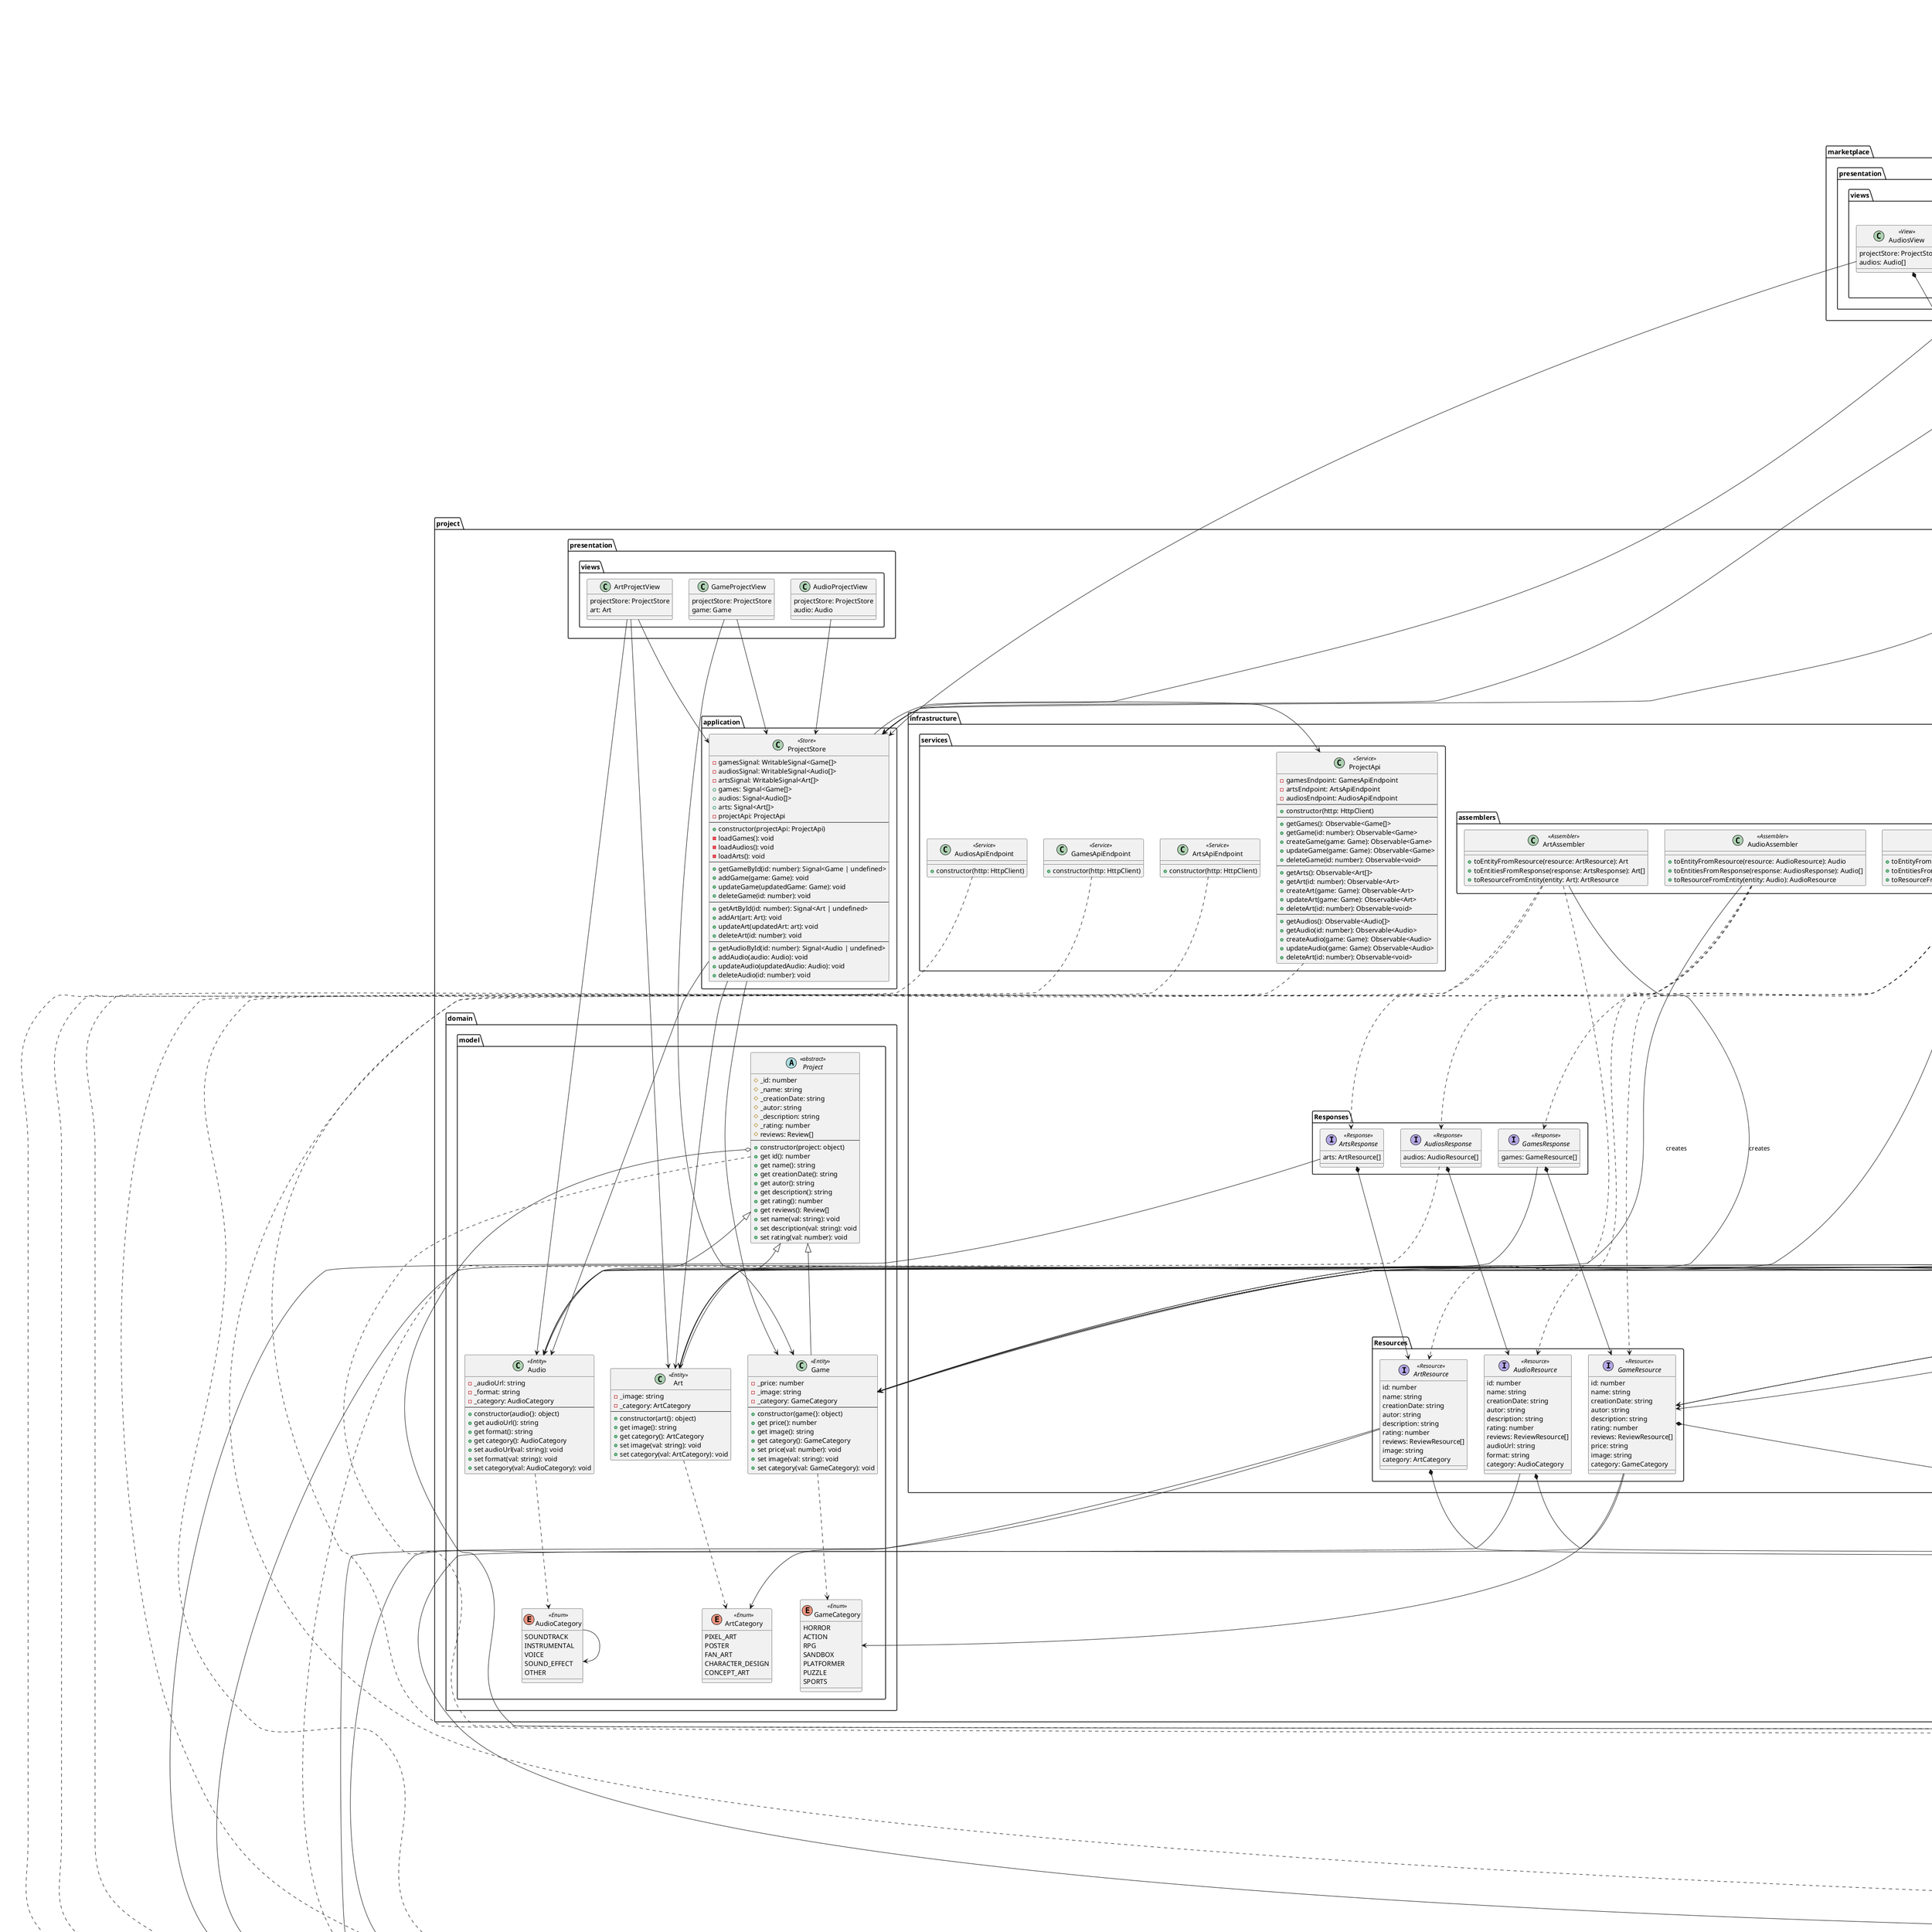 @startuml

package project.domain.model{
    enum GameCategory<<Enum>>{
        HORROR
        ACTION
        RPG
        SANDBOX
        PLATFORMER
        PUZZLE
        SPORTS
    }
    enum ArtCategory<<Enum>>{
        PIXEL_ART
        POSTER
        FAN_ART
        CHARACTER_DESIGN
        CONCEPT_ART
    }
    enum AudioCategory<<Enum>>{
        SOUNDTRACK
        INSTRUMENTAL
        VOICE
        SOUND_EFFECT
        OTHER
    }
    abstract class Project <<abstract>>{
        #_id: number
        #_name: string
        #_creationDate: string
        #_autor: string
        #_description: string
        #_rating: number
        #reviews: Review[]
        --
        +constructor(project: object)
        +get id(): number
        +get name(): string
        +get creationDate(): string
        +get autor(): string
        +get description(): string
        +get rating(): number
        +get reviews(): Review[]
        +set name(val: string): void
        +set description(val: string): void
        +set rating(val: number): void
    }
    class Game<<Entity>> extends Project{
        -_price: number
        -_image: string
        -_category: GameCategory
        --
        +constructor(game{}: object)
        +get price(): number
        +get image(): string
        +get category(): GameCategory
        +set price(val: number): void
        +set image(val: string): void
        +set category(val: GameCategory): void
    }

    class Art<<Entity>> extends Project{
        -_image: string
        -_category: ArtCategory
        --
        +constructor(art{}: object)
        +get image(): string
        +get category(): ArtCategory
        +set image(val: string): void
        +set category(val: ArtCategory): void
    }
    class Audio<<Entity>> extends Project{
        -_audioUrl: string
        -_format: string
        -_category: AudioCategory
        --
        +constructor(audio{}: object)
        +get audioUrl(): string
        +get format(): string
        +get category(): AudioCategory
        +set audioUrl(val: string): void
        +set format(val: string): void
        +set category(val: AudioCategory): void
    }
}

package project.infrastructure.Resources{
    interface GameResource <<Resource>>{
        id: number
        name: string
        creationDate: string
        autor: string
        description: string
        rating: number
        reviews: ReviewResource[]
        price: string
        image: string
        category: GameCategory
    }
    interface ArtResource <<Resource>>{
        id: number
        name: string
        creationDate: string
        autor: string
        description: string
        rating: number
        reviews: ReviewResource[]
        image: string
        category: ArtCategory
    }
    interface AudioResource <<Resource>>{
        id: number
        name: string
        creationDate: string
        autor: string
        description: string
         rating: number
        reviews: ReviewResource[]
        audioUrl: string
        format: string
        category: AudioCategory
    }

}

package project.infrastructure.Responses{
    interface GamesResponse <<Response>>{
        games: GameResource[]
    }
    interface ArtsResponse <<Response>>{
        arts: ArtResource[]
    }
    interface AudiosResponse <<Response>>{
        audios: AudioResource[]
    }
}

package project.infrastructure.assemblers{
    class GameAssembler <<Assembler>>{
        +toEntityFromResource(resource: GameResource): Game
        +toEntitiesFromResponse(response: GamesResponse): Game[]
        +toResourceFromEntity(entity: Game): GameResource
    }
    class ArtAssembler <<Assembler>>{
        +toEntityFromResource(resource: ArtResource): Art
        +toEntitiesFromResponse(response: ArtsResponse): Art[]
        +toResourceFromEntity(entity: Art): ArtResource
    }
    class AudioAssembler <<Assembler>>{
        +toEntityFromResource(resource: AudioResource): Audio
        +toEntitiesFromResponse(response: AudiosResponse): Audio[]
        +toResourceFromEntity(entity: Audio): AudioResource
    }
}

package project.infrastructure.services{
    class GamesApiEndpoint<<Service>>{
        +constructor(http: HttpClient)
    }
    class ArtsApiEndpoint<<Service>>{
        +constructor(http: HttpClient)
    }
    class AudiosApiEndpoint<<Service>>{
        +constructor(http: HttpClient)
    }
    class ProjectApi<<Service>>{
        -gamesEndpoint: GamesApiEndpoint
        -artsEndpoint: ArtsApiEndpoint
        -audiosEndpoint: AudiosApiEndpoint
        --
        +constructor(http: HttpClient)
        --
        +getGames(): Observable<Game[]>
        +getGame(id: number): Observable<Game>
        +createGame(game: Game): Observable<Game>
        +updateGame(game: Game): Observable<Game>
        +deleteGame(id: number): Observable<void>
        --
        +getArts(): Observable<Art[]>
        +getArt(id: number): Observable<Art>
        +createArt(game: Game): Observable<Art>
        +updateArt(game: Game): Observable<Art>
        +deleteArt(id: number): Observable<void>
        --
        +getAudios(): Observable<Audio[]>
        +getAudio(id: number): Observable<Audio>
        +createAudio(game: Game): Observable<Audio>
        +updateAudio(game: Game): Observable<Audio>
        +deleteArt(id: number): Observable<void>
    }
}

package project.application{
    class ProjectStore <<Store>>{
        -gamesSignal: WritableSignal<Game[]>
        -audiosSignal: WritableSignal<Audio[]>
        -artsSignal: WritableSignal<Art[]>
        +games: Signal<Game[]>
        +audios: Signal<Audio[]>
        +arts: Signal<Art[]>
        -projectApi: ProjectApi
        --
        +constructor(projectApi: ProjectApi)
        -loadGames(): void
        -loadAudios(): void
        -loadArts(): void
        --
        +getGameById(id: number): Signal<Game | undefined>
        +addGame(game: Game): void
        +updateGame(updatedGame: Game): void
        +deleteGame(id: number): void
        --
        +getArtById(id: number): Signal<Art | undefined>
        +addArt(art: Art): void
        +updateArt(updatedArt: art): void
        +deleteArt(id: number): void
        --
        +getAudioById(id: number): Signal<Audio | undefined>
        +addAudio(audio: Audio): void
        +updateAudio(updatedAudio: Audio): void
        +deleteAudio(id: number): void
    }
}

package "project.presentation.views"{
    class GameProjectView{
        projectStore: ProjectStore
        game: Game
    }
    class ArtProjectView{
        projectStore: ProjectStore
        art: Art
    }
    class AudioProjectView{
        projectStore: ProjectStore
        audio: Audio
    }
}


'********************************************************************************************'
'********************************************************************************************'
'********************************************************************************************'


package marketplace.presentation.components{
    class GameItem <<Component>>{
        game: Game(input)
    }
    class ArtItem <<Component>>{
        art: Art(input)
    }
    class AudioItem <<Component>>{
        audio: Audio(input)
    }
    class DeveloperItem <<Component>>{
        developer: Profile(input)
    }
}

package "marketplace.presentation.views"{
    class Home <<View>>{
        projectStore: ProjectStore
        profileStore: ProfileStore
        games: Game[]
        arts: Art[]
        audios: Audio[]
        developers: Profile[]
    }
    class GamesView <<View>>{
        projectStore: ProjectStore
        games: Game[]
    }
    class ArtsView <<View>>{
         projectStore: ProjectStore
         arts: Art[]
    }
    class AudiosView<<View>>{
          projectStore: ProjectStore
          audios: Audio[]
    }
    class DevelopersView<<View>>{
        profileStore: ProfileStore
        developers: Profile[]
    }
}

'********************************************************************************************'
'********************************************************************************************'
'********************************************************************************************'

package profile.domain.model{

    class Portfolio <<Aggregate>>{
        -_id: number
        -_creationDate: string
        -_games: Game[]
        --
        +constructor(portfolio{}: object)
        +get id(): number
        +get creationDate(): string
        +get games(): Game[]
        +set games(val: Game[]): void
    }

    class GroupProject <<Aggregate>>{
        -_id: number
        -_memberIds: number[]
        -_game: Game
        --
        constructor(groupProject{}: object)
        +get id(): number
        +get memberIds(): number[]
        +get game(): Game
    }

    class Profile <<Aggregate root>>{
        -_id: number
        -_description: string
        -_creationDate: string
        -_image: string
        -_account: Account
        -_portfolio: Portfolio
        -_groupProjectIds: number[]
        --
        +constructor(profile{}: object)
        +get id(): number
        +get description(): string
        +get creationDate(): string
        +get image(): string
        +get account(): Account
        +get portfolio(): Portfolio
        +get groupProjectIds(): number[]
        +set description(val: string): void
        +set creationDate(val: string): void
        +set image(val: string): void
        +set portfolio(val: Portfolio): void
    }
}

package profile.infrastructure.resources{
    interface PortfolioResource <<Resource>>{
        id: number
        creationDate: string
        games: GameResource[]
    }
    interface GroupProjectResource <<Resource>>{
        id: number
        memberIds: number[]
        game: GameResource
    }
    interface ProfileResource <<Resource>>{
        id: number
        description: string
        creationDate: string
        image: string
        account: AccountResource
        portfolio: PortfolioResource
        projectIds: number[]
    }
}

package profile.infrastructure.responses{
    interface PortfoliosResponse <<Response>>{
        portfolios: PortfolioResource[]
    }
    interface GroupProjectsResponse <<Response>>{
        projects: ProjectResource[]
    }
    interface ProfilesResponse <<Response>>{
        profiles: ProfileResource[]
    }
}

package profile.infrastructure.assemblers{
    class PortfolioAssembler <<Assembler>>{
        +toEntityFromResource(resource: PortfolioResource): Portfolio
        +toEntitiesFromResponse(response: PortfoliosResponse): Portfolio[]
        +toResourceFromEntity(entity: Portfolio): PortfolioResource
    }
    class GroupProjectAssembler <<Assembler>>{
        +toEntityFromResource(resource: GroupProjectResource): GroupProject
        +toEntitiesFromResponse(response: GroupProjectsResponse): GroupProject[]
        +toResourceFromEntity(entity: GroupProject): GroupProjectResource
    }
    class ProfileAssembler <<Assembler>>{
        +toEntityFromResource(resource: ProfileResource): Profile
        +toEntitiesFromResponse(response: ProfilesResponse): Profile[]
        +toResourceFromEntity(entity: Profile): ProfileResource
    }
}
package profile.infrastructure.services{
    class PortfoliosApiEndpoint <<Service>>{
        +constructor(http: HttpClient)
    }
    class GroupProjectsApiEndpoint <<Service>>{
        +constructor(http: HttpClient)
    }
    class ProfilesApiEndpoint <<Service>>{
        +constructor(http: HttpClient)
    }
    class ProfileApi <<service>>{
        -portfoliosEndpoint: PortfoliosApiEndpoint
        -groupProjectsEndpoint: GroupProjectsApiEndpoint
        -profilesEndpoint: ProfilesApiEndpoint
        --
        +constructor(http: HttpClient)
        +getPortfolios(): Observable<Portfolio[]>
        +getPortfolio(id: number): Observable<Portfolio>
        +createPortfolio(portfolio: Portfolio): Observable<Portfolio>
        +updatePortfolio(portfolio: Portfolio): Observable<Portfolio>
        +deletePortfolio(id: number): Observable<void>
        --
        +getGroupProjects(): Observable<GroupProject[]>
        +getGroupProject(id: number): Observable<GroupProject>
        +createGroupProject(project: Project): Observable<GroupProject>
        +updateGroupProject(project: Project): Observable<GroupProject>
        +deleteGroupProject(id: number): Observable<void>
        --
        +getProfiles(): Observable<Profile[]>
        +getProfile(id: number): Observable<Profile>
        +createProfile(profile: Profile): Observable<Profile>
        +updateProfile(profile: Profile): Observable<Profile>
        +deleteProfile(id: number): Observable<void>
    }
}

package profile.application{
    class ProfileStore <<Store>>{
        -portfoliosSignal: WritableSignal<Portfolio[]>
        -groupProjectsSignal: WritableSignal<GroupProject[]>
        -profilesSignal: WritableSignal<Profile[]>
        +portfolios: Signal<Portfolio[]>
        +groupProjects: Signal<GroupProject[]>
        +profiles: Signal<Profile[]>
        -profileApi: ProfileApi
        --
        +constructor(profileApi: ProfileApi)
        -loadPortfolios(): void
        -loadGroupProjects(): void
        -loadProfiles(): void
        --
        +getPortfolioById(id: number): Signal<Portfolio | undefined>
        +addPortfolio(portfolio: Portfolio): void
        +updatePortfolio(updatedPortfolio: Portfolio): void
        +deletePortfolio(id: number): void
        --
        +getGroupProjectById(id: number): Signal<GroupProject | undefined>
        +addGroupProject(groupProject: GroupProject): void
        +updateGroupProject(updatedGroupProject: GroupProject): void
        +deleteGroupProject(id: number): void
        --
        +getProfileById(id: number): Signal<Profile | undefined>
        +addProfile(profile: Profile): void
        +updateProfile(updatedProfile: Profile): void
        +deleteProfile(id: number): void
    }
}
package profile.presentation.components{
    class PortfolioItem <<Component>>{
        portfolio: Portfolio(input)
    }
    class GroupProjectItem <<Component>>{
        groupProject: GroupProject(input)
    }
}

package profile.presentation.views{
    class ProfileView <<View>>{
        profile: Profile(input)
        profileStore: ProfileStore
        portfolios: Portfolio[]
        groupProjects: GroupProject[]
    }
}

'********************************************************************************************'
'********************************************************************************************'
'********************************************************************************************'

package support.domain.model{
    class Review<<Aggregate root>>{
        -_id: number
        -_user: User
        -_comment: string
        -_rating: number
        -_creationDate: string
        --
        +constructor(review{}: object)
        +get id(): number
        +get user(): User
        +get comment(): string
        +get rating(): number
        +get creationDate(): string
    }
}
package support.infrastructure.resources{
    interface ReviewResource <<Resource>>{
        id: number
        user: UserResource
        comment: string
        rating: number
        creationDate: string
    }
}
package support.infrastructure.responses{
    interface ReviewsResponse <<Response>>{
        reviews: ReviewResource[]
    }
}
package support.infrastructure.assemblers{
    class ReviewAssembler <<Assembler>>{
        +toEntityFromResource(resource: ReviewResource): Review
        +toEntitiesFromResponse(response: ReviewsResponse): Review[]
        +toResourceFromEntity(entity: Review): ReviewResource
    }
}
package support.infrastructure.services{
    class ReviewsApiEndpoint <<Service>>{
        +constructor(http: HttpClient)
    }
    class SupportApi <<Service>>{
        -reviewsEndpoint: ReviewsApiEndpoint
        --
        +constructor(http: HttpClient)
        +getReviews(): Observable<Review[]>
        +getReview(id: number): Observable<Review>
        +createReview(review: Review): Observable<Review>
        +updateReview(review: Review): Observable<Review>
        +deleteReview(id: number): Observable<void>
    }
}
package support.application{
    class SupportStore <<Store>>{
        -reviewsSignal: WritableSignal<Review[]>
        +reviews: Signal<Review[]>
        -supportApi: SupportApi
        --
        +constructor(supportApi: SupportApi)
        -loadReviews(): void
        --
        +getReviewById(id: number): Signal<Review | undefined>
        +addReview(review: Review): void
        +updateReview(updatedReview: Review): void
        +deleteReview(id: number): void
    }
}

package support.presentation.components{
    class ReviewItem <<Component>>{
        review: Review<input>
    }
}

'********************************************************************************************'
'********************************************************************************************'
'********************************************************************************************'

package community.domain.model{
     class Answer <<Entity>>{
        -_id: number
        -_comment: string
        -_creationDate: string
        -_user: User
        --
        +constructor(answer{}: object)
        +get id(): number
        +get comment(): string
        +get creationDate(): string
        +get user(): User
     }
    class Publication <<Aggregate root>>{
        -_id: number
        -_comment: string
        -_image: string
        -_creationDate: string
        -_answers: Answer[]
        -_user: User
        --
        +constructor(publication{}: object)
        +get id(): number
        +get comment(): string
        +get image(): string
        +get creationDate(): string
        +get answers(): Answer[]
        +get user(): User
    }
}

package community.infrastructure.resources{
    interface AnswerResource <<Resource>>{
        id: number
        comment: string
        creationDate: string
        user: UserResource
    }

    interface PublicationResource <<Resource>>{
        id: number
        comment: string
        image: string
        creationDate: string
        answers: AnswerResource[]
        user: UserResource
    }
}

package community.infrastructure.responses{
    interface AnswersResponse <<Response>>{
        answers: AnswerResource[]
    }
    interface PublicationsResponse <<Response>>{
        publications: PublicationResource[]
    }
}

package community.infrastructure.assemblers{
    class AnswerAssembler <<Assembler>>{
        +toEntityFromResource(resource: AnswerResource): Answer
        +toEntitiesFromResponse(response: AnswersResponse): Answer[]
        +toResourceFromEntity(entity: Answer): AnswerResource
    }
    class PublicationAssembler <<Assembler>>{
        +toEntityFromResource(resource: PublicationResource): Publication
        +toEntitiesFromResponse(response: PublicationsResponse): Publication[]
        +toResourceFromEntity(entity: Publication): PublicationResource
    }
}

package community.infrastructure.services{
    class AnswersApiEndpoint <<Service>>{
        +constructor(http: HttpClient)

    }
    class PublicationsApiEndpoint <<Service>>{
        +constructor(http: HttpClient)
    }
    class CommunityApi <<Service>>{
        -answersEndpoint: AnswersApiEndpoint
        -publicationsEndpoint: PublicationsApiEndpoint
        --
        +constructor(http: HttpClient)
        +getAnswers(): Observable<Answer[]>
        +getAnswer(id: number): Observable<Answer>
        +createAnswer(answer: Answer): Observable<Answer>
        +updateAnswer(answer: Answer): Observable<Answer>
        +deleteAnswer(id: number): Observable<void>
        --
        +getPublications(): Observable<Publication[]>
        +getPublication(id: number): Observable<Publication>
        +createPublication(publication: Publication): Observable<Publication>
        +updatePublication(publication: Publication): Observable<Publication>
        +deletePublication(id: number): Observable<void>
    }
}

package community.application{
    class CommunityStore <<Store>>{
        -answersSignal: WritableSignal<Answer[]>
        +answers: Signal<Answer[]>
        -publicationsSignal: WritableSignal<Publication[]>
        +publications: Signal<Publication[]>
        -communityApi: CommunityApi
        --
        +constructor(communityApi: CommunityApi)
        -loadReviews(): void
        -loadPublications(): void
        --
        +getAnswerById(id: number): Signal<Answer | undefined>
        +addAnswer(answer: Answer): void
        +updateAnswer(updatedAnswer: Answer): void
        +deleteAnswer(id: number): void
        --
        +getPublicationById(id: number): Signal<Publication | undefined>
        +addPublication(publication: Publication): void
        +updatePublication(updatedPublication: Publication): void
        +deletePublication(id: number): void
    }
}

package community.presentation.components{
    class AnswerItem <<Component>>{
        answer: Answer(input)
    }
    class PublicationItem <<Component>>{
        publication: Publication(input)
    }
}

package community.presentation.views{
    class Forum<<View>>{
        communityStore: CommunityStore
        publications: Publication[]
    }
    class PublicationView <<View>>{
        communityStore: CommunityStore
        publication: Publication(input)
        answers: Answer[]
    }
}

'********************************************************************************************'
'********************************************************************************************'
'********************************************************************************************'

package iam.domain.model{
    enum AccountType <<Enumeration>>{
        PROGRAMMER
        ARTIST
        COMPOSER
        STANDARD
    }
    class User <<Entity>>{
        -_id: number
        -_name: string
        -_phoneNumber: string
        --
        +constructor(user{}: object)
        +get id(): number
        +get name(): string
        +get phoneNumber(): string
        set name(val: string): void
        set phoneNumber(val: string): void
    }
    class Account <<Aggregate root>>{
        -_id: number
        -_user: User
        -_email: string
        -_password: string
        -_isActive: boolean
        -_role: AccountType
        --
        +constructor(account{}: object)
        +get id(): number
        +get User(): User
        +get email(): string
        +get isActive(): boolean
        +get role(): AccountType
        +set user(user: User): void
        +set email(val: string): void
        +set isActive(val: boolean): void
        +set role(val: AccountType): void
    }
}

package iam.infrastructure.resources{
    interface UserResource <<Resource>>{
        id: number
        name: string
        phoneNumber: string
    }
    interface AccountResource <<Resource>>{
        id: number
        userId: number
        user: UserResource
        email: string
        password: string
        isActive: boolean
        role: AccountType
    }
}

package iam.infrastructure.responses{
    interface AccountsResponse{
        accounts: AccountResource[]
    }
    interface UsersResponse{
        uses: UserResource[]
    }
}

package iam.infrastructure.assemblers{
    class AccountAssembler <<Assembler>>{
        +toEntityFromResource(resource: AccountResource): Account
        +toEntitiesFromResponse(response: AccountsResponse): Account[]
        +toResourceFromEntity(entity: Account): AccountResource
    }
    class UserAssembler <<Assembler>>{
        +toEntityFromResource(resource: UserResource): User
        +toEntitiesFromResponse(response: UsersResponse): User[]
        +toResourceFromEntity(entity: User): UserResource
    }
}

package iam.infrastructure.services{
    class UsersApiEndPoint <<Service>>{
        +constructor(http: HttpClient)
    }

    class AccountsApiEndpoint <<Service>> {
        +constructor(http: HttpClient)
    }
    class IamApi{
        -usersEndpoint: UsersApiEndpoint
        -accountsEndpoint: AccountsApiEndpoint
        --
        +constructor(http: HttpClient)
        +getUsers(): Observable<User[]>
        +getUser(id: number): Observable<User>
        +createUser(user: User): Observable<User>
        +updateUser(user: User): Observable<User>
        +deleteUser(id: number): Observable<void>
        --
        +getAccounts(): Observable<Account[]>
        +getAccount(id: number): Observable<Account>
        +createAccount(account: Account): Observable<Account>
        +updateAccount(account: Account): Observable<Account>
        +deleteAccount(id: number): Observable<void>
    }
}

package iam.application{
    class IamStore <<Store>>{
        -usersSignal: WritableSignal<User[]>
        -accountsSignal: WritableSignal<Account[]>
        +users: Signal<User[]>
        +accounts: Signal<Account[]>
        -iamApi: IamApi
        --
        +constructor(iamApi: IamApi)
        -loadUsers(): void
        -loadAccounts(): void
        --
        +getUserById(id: number): Signal<User | undefined>
        +addUser(user: User): void
        +updateUser(updatedUser: User): void
        +deleteUser(id: number): void
        --
        +getAccountById(id: number): Signal<Account | undefined>
        +addAccount(account: Account): void
        +updateAccount(updatedAccount: Account): void
        +deleteAccount(id: number): void
    }
}


package iam.presentation.views{
    class LogInView{
        iamStore: IamStore
        user: User
        account: Account
    }
    class SignUpView{
        iamStore: IamStore
        user: User
        account: Account
    }
}

'********************************************************************************************'
'********************************************************************************************'
'********************************************************************************************'

package payment.domain.model{
    class ShoppingCart <<Aggregate root>>{
        -_id: number
        -_creationDate: string
        -_price: number
        -_game: Game
        -_profile: Profile
        --
        +constructor(invoice{}: object)
        +get id(): number
        +get creationDate(): string
        +get price(): number
        +get game(): Game
        +get profile(): Profile
    }
}
package payment.infrastructure.resources{
    interface ShoppingCartResource <<Resource>>{
        id: number
        creationDate: string
        price: number
        game: GameResource
        profile: ProfileResource
    }
}
package payment.infrastructure.responses{
    interface ShoppingCartsResponse <<Response>>{
        shoppingCarts: ShoppingCartResource[]
    }
}
package payment.infrastructure.assemblers{
    class ShoppingCartAssembler <<Assembler>>{
        +toEntityFromResource(resource: ShoppingCartResource): ShoppingCart
        +toEntitiesFromResponse(response: ShoppingCartsResponse): ShoppingCart[]
        +toResourceFromEntity(entity: ShoppingCart): ShoppingCartResource
    }
}
package payment.infrastructure.services{
    class ShoppingCartsApiEndPoint <<Service>>{
        +constructor(http: HttpClient)
    }

    class PaymentApi{
        -shoppingCartsEndpoint: ShoppingCartsApiEndpoint
        --
        +constructor(http: HttpClient)
        +getShoppingCarts(): Observable<ShoppingCart[]>
        +getShoppingCart(id: number): Observable<ShoppingCart>
        +createShoppingCart(shoppingCart: ShoppingCart): Observable<ShoppingCart>
        +updateShoppingCart(shoppingCart: ShoppingCart): Observable<ShoppingCart>
        +deleteShoppingCart(id: number): Observable<void>
    }
}
package payment.application{
    class PaymentStore <<Store>>{
        -shoppingCartsSignal: WritableSignal<ShoppingCart[]>
        +shoppingCarts: Signal<ShoppingCart[]>
        -paymentApi: PaymentApi
        --
        +constructor(paymentApi: PaymentApi)
        -loadShoppingCarts(): void
        --
        +getShoppingCartById(id: number): Signal<ShoppingCart | undefined>
        +addShoppingCart(shoppingCart: ShoppingCart): void
        +updateShoppingCart(updatedShoppingCart: ShoppingCart): void
        +deleteShoppingCart(id: number): void
    }
}
package payment.presentation.views{
    class ShoppingCartView <<View>>{
        paymentStore: PaymentStore
        shoppingCart: ShoppingCart(input)
    }
}

'********************************************************************************************'
'********************************************************************************************'
'********************************************************************************************'


package shared.domain.model{
    interface BaseEntity<<Entity>>{
        id: number
    }
}

package shared.infrastructure{
    interface BaseResponse <<Response>>
    interface BaseResource <<Response>>{
        id: number
    }
    interface BaseAssembler <<Assembler>>{
        +toEntityFromResource(resource: BaseResource): BaseEntity
        +toEntitiesFromResponse(response: BaseResponse): BaseEntity[]
        +toResourceFromEntity(entity: BaseEntity): BaseResource
    }
    class BaseApiEndpoint <<Service>>{
        #http: HttpClient
        #endpointUrl: string
        #assembler: BaseAssembler
        +constructor(http: HttpClient, endpointUrl: string, assembler: BaseAssembler)
        +getAll(): Observable<BaseEntity[]>
        +getById(id: number): Observable<BaseEntity>
        +create(entity: BaseEntity): Observable<BaseEntity>
        +update(entity: BaseEntity): Observable<BaseEntity>
        +delete(id: number): Observable<void>
    }
    class BaseApi <<Service>>
}

package shared.presentation.components{
    class LanguageSwitcher
    class Layout
}


'********************************************************************************************'
'********************************************************************************************'
'********************************************************************************************'


'------------------project connections-----------------------'

'base to real connections'
Project ..|> BaseEntity
ProjectApi ..|> BaseApi

GameResource --|> BaseResource
GamesResponse --|> BaseResponse
GameAssembler ..|> BaseAssembler
GamesApiEndpoint ..|> BaseApiEndpoint

ArtResource --|> BaseResource
ArtsResponse --|> BaseResponse
ArtAssembler ..|> BaseAssembler
ArtsApiEndpoint ..|> BaseApiEndpoint

AudioResource --|> BaseResource
AudiosResponse ..|> BaseResponse
AudioAssembler ..|> BaseAssembler
AudiosApiEndpoint ..|> BaseApiEndpoint

'domain layer'
Project o---> Review
Game ..> GameCategory
Art ..> ArtCategory
Audio ..> AudioCategory

'assembler layer'
GameAssembler ..> GameResource
GameAssembler ..> GamesResponse
GameAssembler -> Game :creates

ArtAssembler ..> ArtResource
ArtAssembler ..> ArtsResponse
ArtAssembler --> Art :creates

AudioAssembler ..> AudioResource
AudioAssembler ..> AudiosResponse
AudioAssembler --> Audio :creates

'resource layer'
GameResource --> GameCategory
GameResource *---> ReviewResource
ArtResource *---> ReviewResource
ArtResource --> ArtCategory
AudioCategory --> AudioCategory
AudioResource *---> ReviewResource

'response layer'
GamesResponse *-->  GameResource
ArtsResponse *--> ArtResource
AudiosResponse *-->  AudioResource

'application layer'
ProjectStore -> Game
ProjectStore -> Art
ProjectStore -> Audio
ProjectStore -> ProjectApi

'view layer'
GameProjectView --> ProjectStore
GameProjectView --> Game

ArtProjectView --> ProjectStore
ArtProjectView --> Art

AudioProjectView --> ProjectStore
ArtProjectView --> Audio
'--------------------------------------------------------------'




'------------------marketplace connections-----------------------'

'component layer'
GameItem -> Game
ArtItem -> Art
AudioItem -> Audio
DeveloperItem -> Profile

'view layer'
Home ----> ProjectStore
Home ----> ProfileStore
Home -> Game
Home -> Audio
Home -> Art
Home -> Profile

GamesView -> ProjectStore
GamesView *-> Game

ArtsView -> ProjectStore
ArtsView *-> Art

AudiosView -> ProjectStore
AudiosView *-> Audio

DevelopersView --> ProfileStore
DevelopersView *-> Profile
'-----------------------------------------------------------------'





'------------------iam connections--------------------------'

'base to real connections'
User .|> BaseEntity
Account .|> BaseEntity

UserResource -|> BaseResource
UsersResponse -|> BaseResponse
UserAssembler .|> BaseAssembler
UsersApiEndPoint .|> BaseApiEndpoint

AccountResource -|> BaseResource
AccountsResponse -|> BaseResponse
AccountAssembler .|> BaseAssembler
AccountsApiEndpoint .|> BaseApiEndpoint

IamApi .|> BaseApi

'domain layer'
Account -> User
Account .> AccountType

'response layer'
AccountsResponse *-> AccountResource
UsersResponse *-> UserResource

'resource layer'
AccountResource -> UserResource
AccountResource -> AccountType

'assembler layer'
UserAssembler .> User
UserAssembler .> UserResource
UserAssembler .> UsersResponse

AccountAssembler .> Account
AccountAssembler .> AccountResource
AccountAssembler .> AccountsResponse

'service layer'
IamApi -> UsersApiEndPoint
IamApi -> AccountsApiEndpoint
IamApi .> User
IamApi .> Account

'application layer'
IamStore *-> User
IamStore *-> Account
IamStore -> IamApi

'views layer'
LogInView -> IamStore
LogInView -> User
LogInView -> Account
LogInView -> LanguageSwitcher

SignUpView -> IamStore
SignUpView -> User
SignUpView -> Account
SignUpView -> LanguageSwitcher

'-----------------------------------------------------------'


'------------------profile connections-----------------------'

'base to real connections'
Portfolio ..|> BaseEntity
GroupProject ..|> BaseEntity
Profile ..|> BaseEntity
ProfileApi ..|> BaseApi

PortfolioResource --|> BaseResource
PortfoliosResponse --|> BaseResponse
PortfolioAssembler ..|> BaseAssembler
PortfoliosApiEndpoint ..|> BaseApiEndpoint

GroupProjectResource --|> BaseResource
GroupProjectsResponse --|> BaseResponse
GroupProjectAssembler ..|> BaseAssembler
GroupProjectsApiEndpoint ..|> BaseApiEndpoint

ProfileResource --|> BaseResource
ProfilesResponse ..|> BaseResponse
ProfileAssembler ..|> BaseAssembler
ProfilesApiEndpoint ..|> BaseApiEndpoint

'domain layer'
Portfolio o-> Game
GroupProject -> Game
Profile -> User
Profile -> Portfolio

'resource layer'
PortfolioResource *-> GameResource
GroupProjectResource -> GameResource
ProfileResource -> PortfolioResource
ProfileResource ----> AccountResource

'response layer'
PortfoliosResponse *-> PortfolioResource
GroupProjectsResponse *-> GroupProjectResource
ProfilesResponse *-> ProfileResource

'assembler layer'
PortfolioAssembler ...> Portfolio
PortfolioAssembler ..> PortfolioResource
PortfolioAssembler ..> PortfoliosResponse

GroupProjectAssembler  ..> GroupProjectsResponse
GroupProjectAssembler  ..> GroupProjectResource
GroupProjectAssembler ..> GroupProject

ProfileAssembler  ..> Profile
ProfileAssembler  ..> ProfileResource
ProfileAssembler  ..> ProfilesResponse

'service layer'
ProfileApi -> PortfoliosApiEndpoint
ProfileApi -> GroupProjectsApiEndpoint
ProfileApi -> ProfilesApiEndpoint
ProfileApi ..> Portfolio
ProfileApi ..> Profile

'application layer'
ProfileStore *--> Portfolio
ProfileStore *--> GroupProject
ProfileStore *--> Profile
ProfileStore --> ProfileApi

'components layer'
PortfolioItem --> Portfolio
GroupProjectItem --> GroupProject

'views layer'
ProfileView --> Profile
ProfileView --> ProfileStore
ProfileView *--> Portfolio
ProfileView *--> GroupProject

'-----------------------------------------------------------'




'------------------support connections-----------------------'
'base to real connections'
Review ..|> BaseEntity
SupportApi ..|> BaseApi

ReviewResource --|> BaseResource
ReviewsResponse --|> BaseResponse
ReviewAssembler ..|> BaseAssembler
ReviewsApiEndpoint ..|> BaseApiEndpoint

'domain layer'
Review ---> User

'resource layer'
ReviewResource ---> UserResource

'response layer'
ReviewsResponse *-> ReviewResource

'assembler layer'
ReviewAssembler ..> ReviewResource
ReviewAssembler ..> ReviewsResponse
ReviewAssembler ..> Review

'service layer'
SupportApi --> ReviewsApiEndpoint
SupportApi ..> Review

'application layer'
SupportStore *--> Review
SupportStore ...> Review

'component layer'
ReviewItem --> Review

'-----------------------------------------------------------'




'------------------community connections-----------------------'
'base to real connections'
Answer ..|> BaseEntity
Publication ..|> BaseEntity
CommunityApi ..|> BaseApi

AnswerResource --|> BaseResource
AnswersResponse --|> BaseResponse
AnswerAssembler ..|> BaseAssembler
AnswersApiEndpoint ..|> BaseApiEndpoint

PublicationResource --|> BaseResource
PublicationsResponse --|> BaseResponse
PublicationAssembler ..|> BaseAssembler
PublicationsApiEndpoint ..|> BaseApiEndpoint

'domain layer'
Answer ---> User
Publication o---> Answer
Publication ---> User

'resource layer'
AnswerResource ---> UserResource
PublicationResource *---> AnswerResource
PublicationResource --->UserResource

'response layer'
AnswersResponse *--> AnswerResource
PublicationsResponse *--> PublicationResource

'assembler layer'
AnswerAssembler ..> AnswerResource
AnswerAssembler ..> AnswersResponse
AnswerAssembler ..> AnswerResource

PublicationAssembler ..> PublicationResource
PublicationAssembler ..> PublicationsResponse
PublicationAssembler ..> Publication

'service layer'
CommunityApi --> AnswersApiEndpoint
CommunityApi --> PublicationsApiEndpoint
CommunityApi ..> Answer
CommunityApi ..> Publication

'application layer'
CommunityStore *--> Answer
CommunityStore *--> Publication
CommunityStore --> CommunityApi
CommunityStore ..> Answer
CommunityStore ..> Publication

'component layer'
AnswerItem --> Answer
PublicationItem --> Publication

'view layer'
Forum --> CommunityStore
Forum *--> Publication

PublicationView --> CommunityStore
PublicationView --> Publication
PublicationView o--> Answer

'-----------------------------------------------------------'




'------------------payment connections-----------------------'
'base to real connections'
ShoppingCart ..|> BaseEntity
PaymentApi ..|> BaseApi

ShoppingCartResource --|> BaseResource
ShoppingCartsResponse --|> BaseResponse
ShoppingCartAssembler ..|> BaseAssembler
ShoppingCartsApiEndpoint ..|> BaseApiEndpoint

'domain layer'
ShoppingCart ---> Game
ShoppingCart ---> Profile

'resource layer'
ShoppingCartResource ---> GameResource
ShoppingCartResource ---> ProfileResource

'response layer'
ShoppingCartsResponse *--> ShoppingCartResource

'assembler layer'
ShoppingCartAssembler ..> ShoppingCartResource
ShoppingCartAssembler ..> ShoppingCartsResponse
ShoppingCartAssembler ..> ShoppingCart

'service layer'
PaymentApi --> ShoppingCartsApiEndpoint
PaymentApi ..> ShoppingCart

'application layer'
PaymentStore *--> ShoppingCart
PaymentStore --> PaymentApi
PaymentStore ..> ShoppingCart

'view layer'
ShoppingCartView --> PaymentStore
ShoppingCartView --> ShoppingCart
'-------------------------------------------------------------'



'------------------shared connections-----------------------'

'base classes connections'
BaseAssembler .> BaseEntity
BaseAssembler .> BaseResponse
BaseAssembler .> BaseResource
BaseApiEndpoint .> BaseEntity
BaseApiEndpoint .> BaseResource
BaseApiEndpoint .> BaseResponse
BaseApiEndpoint -> BaseAssembler

'Layout to LanguageSwitcher connection'
Layout -> LanguageSwitcher
'-----------------------------------------------------------'



@enduml
